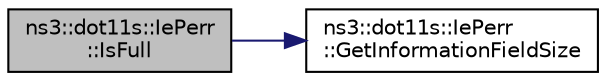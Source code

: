 digraph "ns3::dot11s::IePerr::IsFull"
{
 // LATEX_PDF_SIZE
  edge [fontname="Helvetica",fontsize="10",labelfontname="Helvetica",labelfontsize="10"];
  node [fontname="Helvetica",fontsize="10",shape=record];
  rankdir="LR";
  Node1 [label="ns3::dot11s::IePerr\l::IsFull",height=0.2,width=0.4,color="black", fillcolor="grey75", style="filled", fontcolor="black",tooltip="Is full function."];
  Node1 -> Node2 [color="midnightblue",fontsize="10",style="solid",fontname="Helvetica"];
  Node2 [label="ns3::dot11s::IePerr\l::GetInformationFieldSize",height=0.2,width=0.4,color="black", fillcolor="white", style="filled",URL="$classns3_1_1dot11s_1_1_ie_perr.html#ae8a77d21f981144e95b4a68aace02d32",tooltip="Length of serialized information (i.e., the length of the body of the IE, not including the Element I..."];
}
